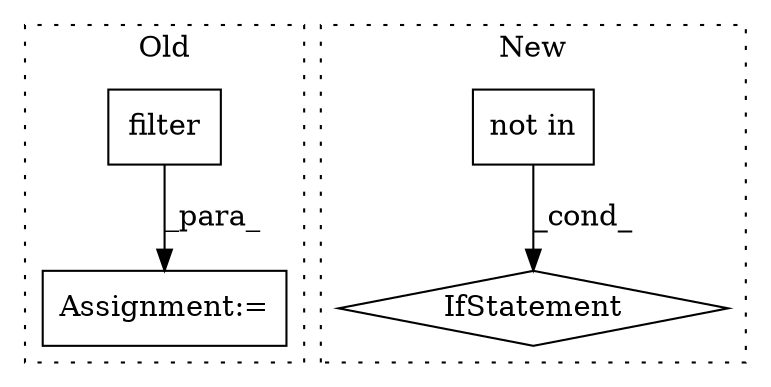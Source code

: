 digraph G {
subgraph cluster0 {
1 [label="filter" a="32" s="1640,1692" l="7,1" shape="box"];
4 [label="Assignment:=" a="7" s="1629" l="1" shape="box"];
label = "Old";
style="dotted";
}
subgraph cluster1 {
2 [label="not in" a="108" s="1671" l="28" shape="box"];
3 [label="IfStatement" a="25" s="1661,1699" l="10,2" shape="diamond"];
label = "New";
style="dotted";
}
1 -> 4 [label="_para_"];
2 -> 3 [label="_cond_"];
}